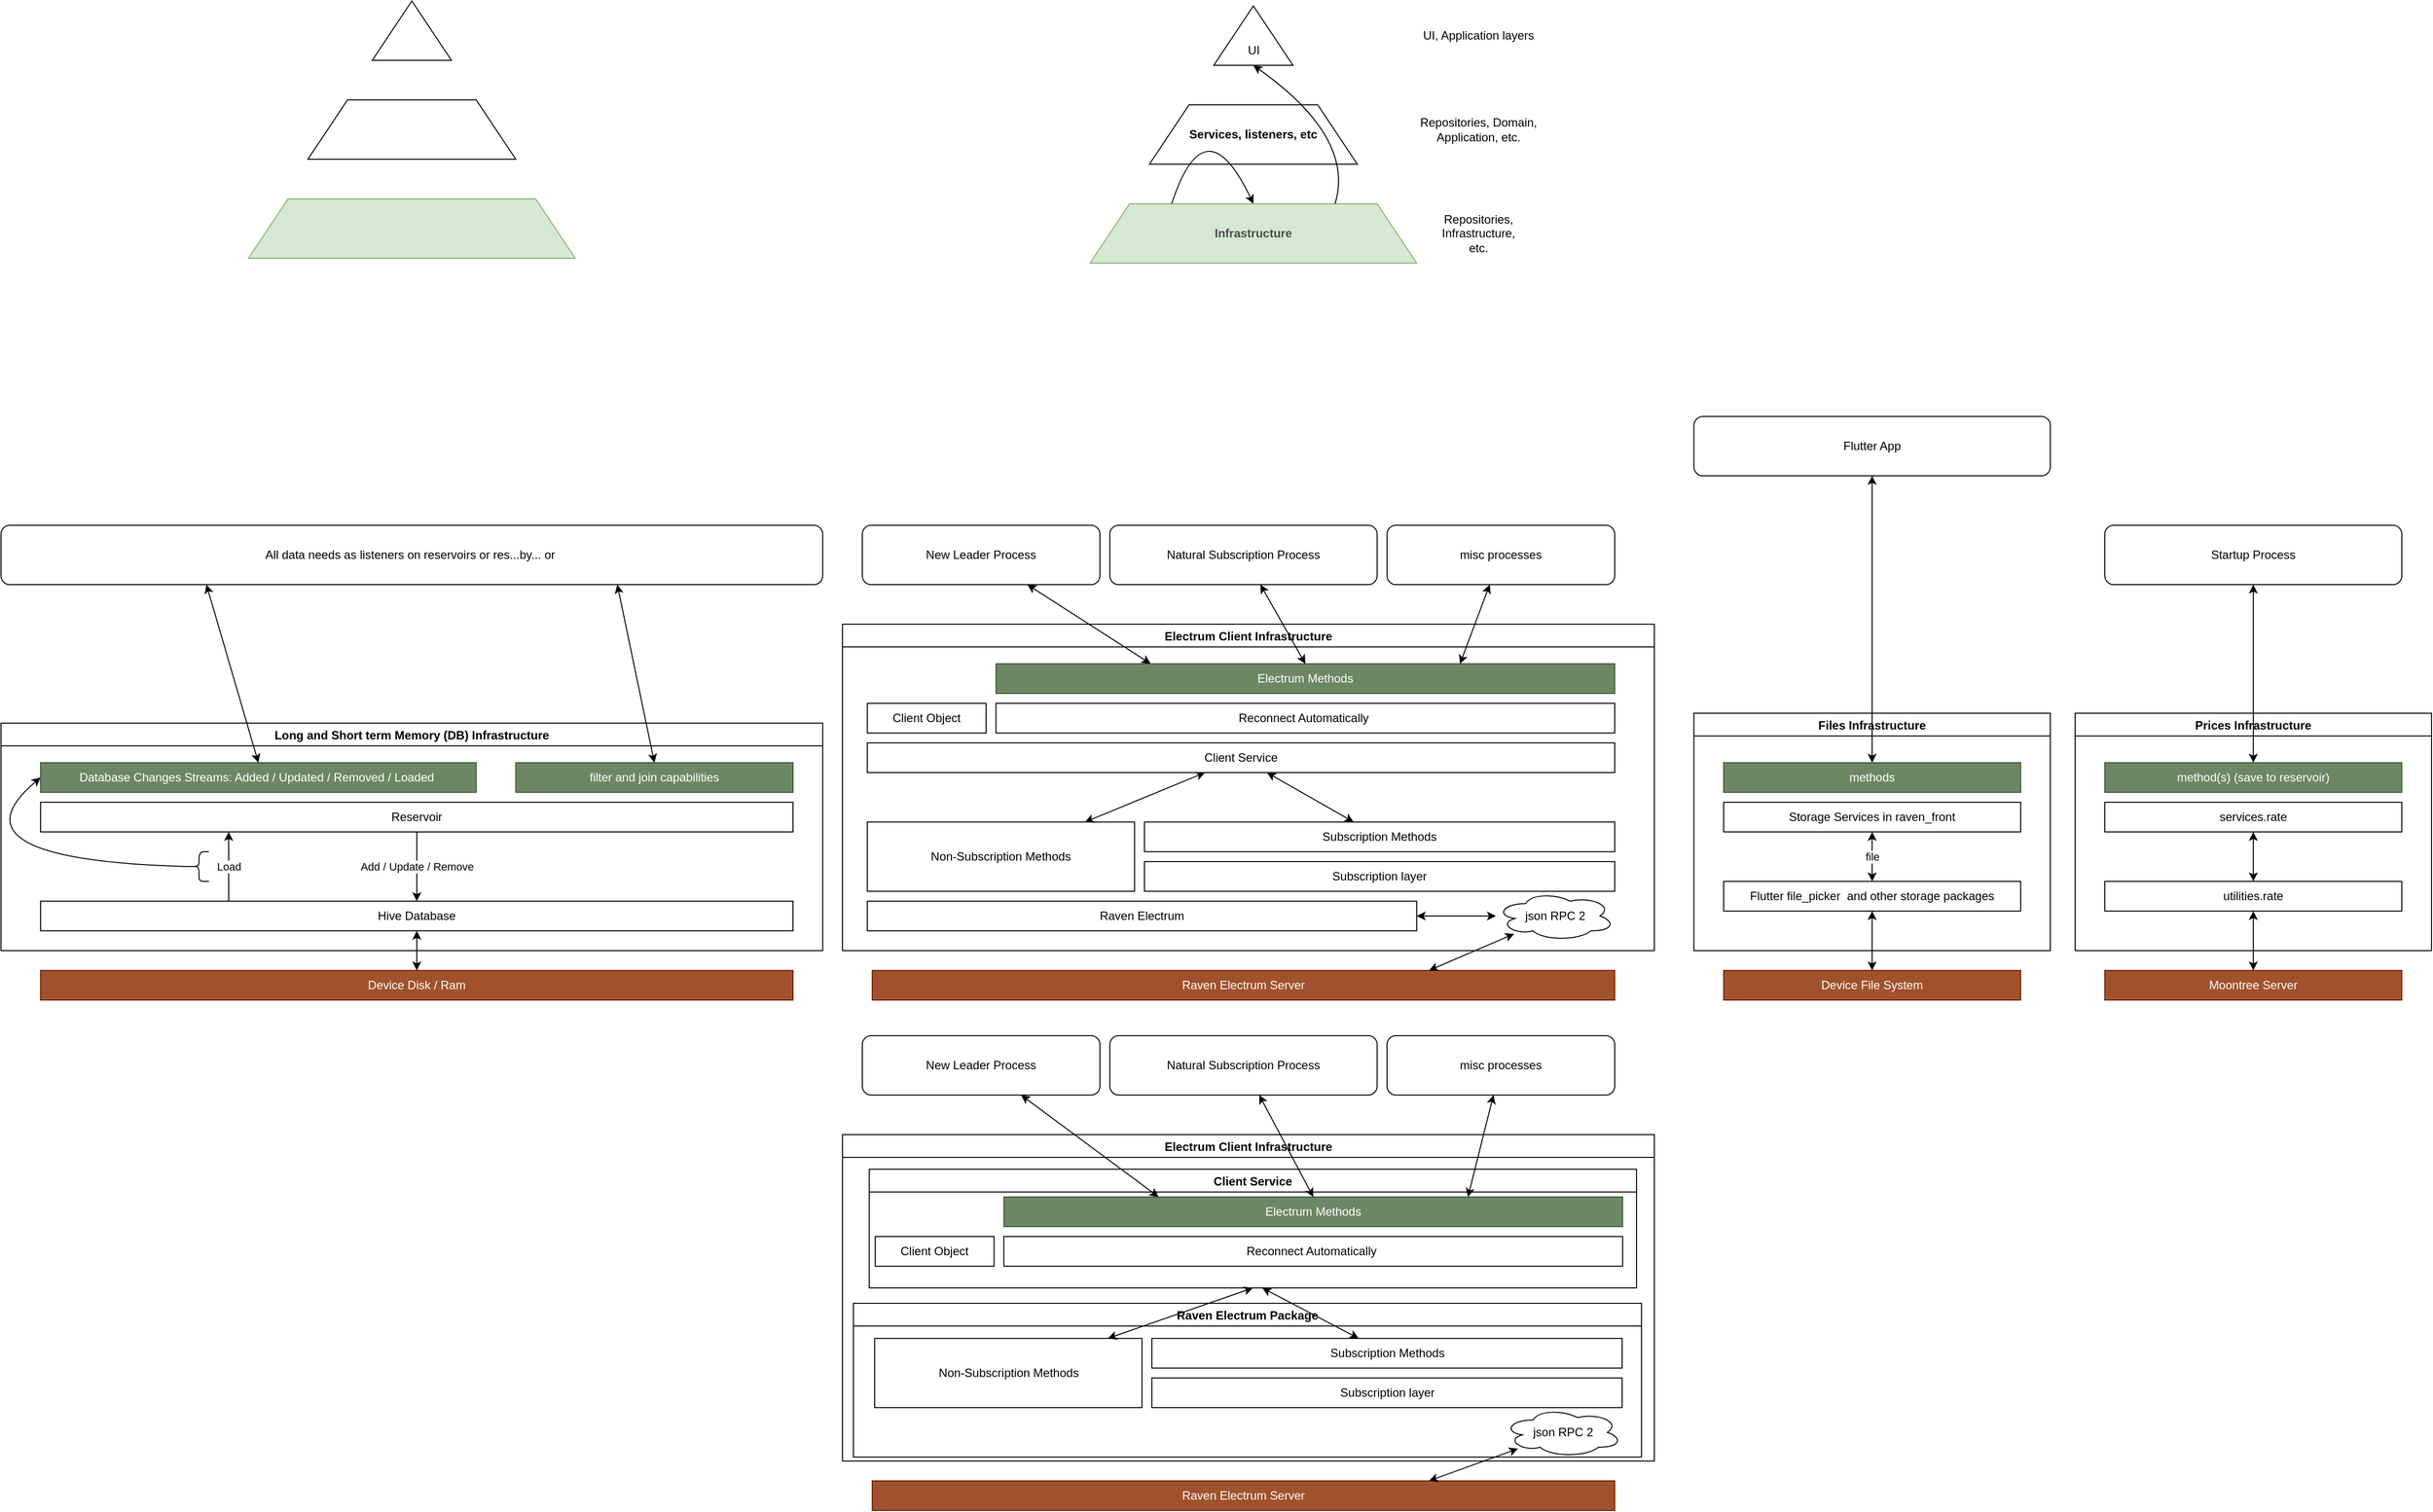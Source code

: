 <mxfile>
    <diagram id="gR0jCYZBGtHNL1Bc6hay" name="Page-1">
        <mxGraphModel dx="2295" dy="555" grid="0" gridSize="10" guides="1" tooltips="1" connect="1" arrows="1" fold="1" page="1" pageScale="1" pageWidth="850" pageHeight="1100" math="0" shadow="0">
            <root>
                <mxCell id="0"/>
                <mxCell id="1" parent="0"/>
                <mxCell id="28" style="edgeStyle=none;html=1;startArrow=classic;startFill=1;" parent="1" source="3" target="27" edge="1">
                    <mxGeometry relative="1" as="geometry"/>
                </mxCell>
                <mxCell id="23" value="Long and Short term Memory (DB) Infrastructure" style="swimlane;" parent="1" vertex="1">
                    <mxGeometry x="10" y="800" width="830" height="230" as="geometry"/>
                </mxCell>
                <mxCell id="3" value="Hive Database" style="rounded=0;whiteSpace=wrap;html=1;" parent="23" vertex="1">
                    <mxGeometry x="40" y="180" width="760" height="30" as="geometry"/>
                </mxCell>
                <mxCell id="5" value="Add / Update / Remove" style="edgeStyle=none;html=1;entryX=0.5;entryY=0;entryDx=0;entryDy=0;exitX=0.5;exitY=1;exitDx=0;exitDy=0;" parent="23" source="4" target="3" edge="1">
                    <mxGeometry relative="1" as="geometry"/>
                </mxCell>
                <mxCell id="4" value="Reservoir" style="rounded=0;whiteSpace=wrap;html=1;" parent="23" vertex="1">
                    <mxGeometry x="40" y="80" width="760" height="30" as="geometry"/>
                </mxCell>
                <mxCell id="17" value="Load" style="edgeStyle=none;html=1;exitX=0.25;exitY=0;exitDx=0;exitDy=0;entryX=0.25;entryY=1;entryDx=0;entryDy=0;" parent="23" source="3" target="4" edge="1">
                    <mxGeometry relative="1" as="geometry"/>
                </mxCell>
                <mxCell id="10" value="" style="curved=1;endArrow=classic;html=1;entryX=0;entryY=0.5;entryDx=0;entryDy=0;exitX=0.1;exitY=0.5;exitDx=0;exitDy=0;exitPerimeter=0;" parent="23" source="18" target="9" edge="1">
                    <mxGeometry width="50" height="50" relative="1" as="geometry">
                        <mxPoint x="190" y="140" as="sourcePoint"/>
                        <mxPoint x="810" y="50" as="targetPoint"/>
                        <Array as="points">
                            <mxPoint x="-60" y="139"/>
                        </Array>
                    </mxGeometry>
                </mxCell>
                <mxCell id="18" value="" style="shape=curlyBracket;whiteSpace=wrap;html=1;rounded=1;" parent="23" vertex="1">
                    <mxGeometry x="190" y="130" width="20" height="30" as="geometry"/>
                </mxCell>
                <mxCell id="9" value="Database Changes Streams: Added / Updated / Removed / Loaded&amp;nbsp;" style="rounded=0;whiteSpace=wrap;html=1;fillColor=#6d8764;fontColor=#ffffff;strokeColor=#3A5431;" parent="23" vertex="1">
                    <mxGeometry x="40" y="40" width="440" height="30" as="geometry"/>
                </mxCell>
                <mxCell id="20" value="filter and join capabilities" style="rounded=0;whiteSpace=wrap;html=1;fillColor=#6d8764;fontColor=#ffffff;strokeColor=#3A5431;" parent="23" vertex="1">
                    <mxGeometry x="520" y="40" width="280" height="30" as="geometry"/>
                </mxCell>
                <mxCell id="25" value="Electrum Client Infrastructure" style="swimlane;" parent="1" vertex="1">
                    <mxGeometry x="860" y="700" width="820" height="330" as="geometry"/>
                </mxCell>
                <mxCell id="33" style="edgeStyle=none;html=1;startArrow=classic;startFill=1;" parent="25" source="31" target="32" edge="1">
                    <mxGeometry relative="1" as="geometry"/>
                </mxCell>
                <mxCell id="31" value="Raven Electrum" style="rounded=0;whiteSpace=wrap;html=1;" parent="25" vertex="1">
                    <mxGeometry x="25" y="280" width="555" height="30" as="geometry"/>
                </mxCell>
                <mxCell id="32" value="json RPC 2" style="ellipse;shape=cloud;whiteSpace=wrap;html=1;" parent="25" vertex="1">
                    <mxGeometry x="660" y="270" width="120" height="50" as="geometry"/>
                </mxCell>
                <mxCell id="35" value="Subscription layer" style="rounded=0;whiteSpace=wrap;html=1;" parent="25" vertex="1">
                    <mxGeometry x="305" y="240" width="475" height="30" as="geometry"/>
                </mxCell>
                <mxCell id="36" value="Non-Subscription Methods" style="rounded=0;whiteSpace=wrap;html=1;" parent="25" vertex="1">
                    <mxGeometry x="25" y="200" width="270" height="70" as="geometry"/>
                </mxCell>
                <mxCell id="37" value="Subscription Methods" style="rounded=0;whiteSpace=wrap;html=1;" parent="25" vertex="1">
                    <mxGeometry x="305" y="200" width="475" height="30" as="geometry"/>
                </mxCell>
                <mxCell id="39" style="edgeStyle=none;html=1;startArrow=classic;startFill=1;" parent="25" source="38" target="36" edge="1">
                    <mxGeometry relative="1" as="geometry"/>
                </mxCell>
                <mxCell id="40" style="edgeStyle=none;html=1;startArrow=classic;startFill=1;" parent="25" source="38" target="37" edge="1">
                    <mxGeometry relative="1" as="geometry"/>
                </mxCell>
                <mxCell id="38" value="Client Service" style="rounded=0;whiteSpace=wrap;html=1;" parent="25" vertex="1">
                    <mxGeometry x="25" y="120" width="755" height="30" as="geometry"/>
                </mxCell>
                <mxCell id="41" value="Client Object" style="rounded=0;whiteSpace=wrap;html=1;" parent="25" vertex="1">
                    <mxGeometry x="25" y="80" width="120" height="30" as="geometry"/>
                </mxCell>
                <mxCell id="42" value="Reconnect Automatically&amp;nbsp;" style="rounded=0;whiteSpace=wrap;html=1;" parent="25" vertex="1">
                    <mxGeometry x="155" y="80" width="625" height="30" as="geometry"/>
                </mxCell>
                <mxCell id="43" value="Electrum Methods" style="rounded=0;whiteSpace=wrap;html=1;fillColor=#6d8764;fontColor=#ffffff;strokeColor=#3A5431;" parent="25" vertex="1">
                    <mxGeometry x="155" y="40" width="625" height="30" as="geometry"/>
                </mxCell>
                <mxCell id="26" value="Raven Electrum Server" style="rounded=0;whiteSpace=wrap;html=1;fillColor=#a0522d;fontColor=#ffffff;strokeColor=#6D1F00;" parent="1" vertex="1">
                    <mxGeometry x="890" y="1050" width="750" height="30" as="geometry"/>
                </mxCell>
                <mxCell id="27" value="Device Disk / Ram" style="rounded=0;whiteSpace=wrap;html=1;fillColor=#a0522d;fontColor=#ffffff;strokeColor=#6D1F00;" parent="1" vertex="1">
                    <mxGeometry x="50" y="1050" width="760" height="30" as="geometry"/>
                </mxCell>
                <mxCell id="29" value="" style="endArrow=classic;startArrow=classic;html=1;exitX=0.5;exitY=0;exitDx=0;exitDy=0;entryX=0.25;entryY=1;entryDx=0;entryDy=0;" parent="1" source="9" target="57" edge="1">
                    <mxGeometry width="50" height="50" relative="1" as="geometry">
                        <mxPoint x="490" y="770" as="sourcePoint"/>
                        <mxPoint x="270" y="670" as="targetPoint"/>
                    </mxGeometry>
                </mxCell>
                <mxCell id="30" value="" style="endArrow=classic;startArrow=classic;html=1;exitX=0.5;exitY=0;exitDx=0;exitDy=0;entryX=0.75;entryY=1;entryDx=0;entryDy=0;" parent="1" source="20" target="57" edge="1">
                    <mxGeometry width="50" height="50" relative="1" as="geometry">
                        <mxPoint x="490" y="770" as="sourcePoint"/>
                        <mxPoint x="670" y="670" as="targetPoint"/>
                    </mxGeometry>
                </mxCell>
                <mxCell id="34" style="edgeStyle=none;html=1;startArrow=classic;startFill=1;entryX=0.75;entryY=0;entryDx=0;entryDy=0;" parent="1" source="32" target="26" edge="1">
                    <mxGeometry relative="1" as="geometry">
                        <mxPoint x="1326" y="980" as="targetPoint"/>
                    </mxGeometry>
                </mxCell>
                <mxCell id="44" style="edgeStyle=none;html=1;startArrow=classic;startFill=1;exitX=0.5;exitY=0;exitDx=0;exitDy=0;" parent="1" source="43" target="49" edge="1">
                    <mxGeometry relative="1" as="geometry">
                        <mxPoint x="1375.526" y="630" as="targetPoint"/>
                    </mxGeometry>
                </mxCell>
                <mxCell id="47" style="edgeStyle=none;html=1;startArrow=classic;startFill=1;exitX=0.25;exitY=0;exitDx=0;exitDy=0;" parent="1" source="43" target="52" edge="1">
                    <mxGeometry relative="1" as="geometry">
                        <mxPoint x="1093.158" y="630" as="targetPoint"/>
                    </mxGeometry>
                </mxCell>
                <mxCell id="49" value="Natural Subscription Process" style="rounded=1;whiteSpace=wrap;html=1;" parent="1" vertex="1">
                    <mxGeometry x="1130" y="600" width="270" height="60" as="geometry"/>
                </mxCell>
                <mxCell id="52" value="New Leader Process" style="rounded=1;whiteSpace=wrap;html=1;" parent="1" vertex="1">
                    <mxGeometry x="880" y="600" width="240" height="60" as="geometry"/>
                </mxCell>
                <mxCell id="53" value="misc processes" style="rounded=1;whiteSpace=wrap;html=1;" parent="1" vertex="1">
                    <mxGeometry x="1410" y="600" width="230" height="60" as="geometry"/>
                </mxCell>
                <mxCell id="54" style="edgeStyle=none;html=1;startArrow=classic;startFill=1;exitX=0.75;exitY=0;exitDx=0;exitDy=0;" parent="1" source="43" target="53" edge="1">
                    <mxGeometry relative="1" as="geometry"/>
                </mxCell>
                <mxCell id="57" value="All data needs as listeners on reservoirs or res...by... or&amp;nbsp;" style="rounded=1;whiteSpace=wrap;html=1;" parent="1" vertex="1">
                    <mxGeometry x="10" y="600" width="830" height="60" as="geometry"/>
                </mxCell>
                <mxCell id="59" style="edgeStyle=none;html=1;startArrow=classic;startFill=1;" edge="1" parent="1" source="60" target="67">
                    <mxGeometry relative="1" as="geometry"/>
                </mxCell>
                <mxCell id="66" value="Files Infrastructure" style="swimlane;" vertex="1" parent="1">
                    <mxGeometry x="1720" y="790" width="360" height="240" as="geometry"/>
                </mxCell>
                <mxCell id="63" value="methods" style="rounded=0;whiteSpace=wrap;html=1;fillColor=#6d8764;fontColor=#ffffff;strokeColor=#3A5431;" vertex="1" parent="66">
                    <mxGeometry x="30" y="50" width="300" height="30" as="geometry"/>
                </mxCell>
                <mxCell id="62" value="Storage Services in raven_front" style="rounded=0;whiteSpace=wrap;html=1;" vertex="1" parent="66">
                    <mxGeometry x="30" y="90" width="300" height="30" as="geometry"/>
                </mxCell>
                <mxCell id="60" value="Flutter file_picker&amp;nbsp; and other storage packages" style="rounded=0;whiteSpace=wrap;html=1;" vertex="1" parent="66">
                    <mxGeometry x="30" y="170" width="300" height="30" as="geometry"/>
                </mxCell>
                <mxCell id="61" value="file" style="edgeStyle=none;html=1;entryX=0.5;entryY=0;entryDx=0;entryDy=0;exitX=0.5;exitY=1;exitDx=0;exitDy=0;startArrow=classic;startFill=1;" edge="1" parent="66" source="62" target="60">
                    <mxGeometry relative="1" as="geometry"/>
                </mxCell>
                <mxCell id="67" value="Device File System" style="rounded=0;whiteSpace=wrap;html=1;fillColor=#a0522d;fontColor=#ffffff;strokeColor=#6D1F00;" vertex="1" parent="1">
                    <mxGeometry x="1750" y="1050" width="300" height="30" as="geometry"/>
                </mxCell>
                <mxCell id="68" value="" style="endArrow=classic;startArrow=classic;html=1;exitX=0.5;exitY=0;exitDx=0;exitDy=0;" edge="1" parent="1" source="63" target="70">
                    <mxGeometry width="50" height="50" relative="1" as="geometry">
                        <mxPoint x="2180" y="770" as="sourcePoint"/>
                        <mxPoint x="1960" y="670" as="targetPoint"/>
                    </mxGeometry>
                </mxCell>
                <mxCell id="70" value="Flutter App" style="rounded=1;whiteSpace=wrap;html=1;" vertex="1" parent="1">
                    <mxGeometry x="1720" y="490" width="360" height="60" as="geometry"/>
                </mxCell>
                <mxCell id="74" value="Prices Infrastructure" style="swimlane;" vertex="1" parent="1">
                    <mxGeometry x="2105" y="790" width="360" height="240" as="geometry"/>
                </mxCell>
                <mxCell id="75" value="method(s) (save to reservoir)" style="rounded=0;whiteSpace=wrap;html=1;fillColor=#6d8764;fontColor=#ffffff;strokeColor=#3A5431;" vertex="1" parent="74">
                    <mxGeometry x="30" y="50" width="300" height="30" as="geometry"/>
                </mxCell>
                <mxCell id="76" value="services.rate" style="rounded=0;whiteSpace=wrap;html=1;" vertex="1" parent="74">
                    <mxGeometry x="30" y="90" width="300" height="30" as="geometry"/>
                </mxCell>
                <mxCell id="78" style="edgeStyle=none;html=1;entryX=0.5;entryY=1;entryDx=0;entryDy=0;startArrow=classic;startFill=1;" edge="1" parent="74" source="72" target="76">
                    <mxGeometry relative="1" as="geometry"/>
                </mxCell>
                <mxCell id="72" value="utilities.rate" style="rounded=0;whiteSpace=wrap;html=1;" vertex="1" parent="74">
                    <mxGeometry x="30" y="170" width="300" height="30" as="geometry"/>
                </mxCell>
                <mxCell id="77" value="Moontree Server" style="rounded=0;whiteSpace=wrap;html=1;fillColor=#a0522d;fontColor=#ffffff;strokeColor=#6D1F00;" vertex="1" parent="1">
                    <mxGeometry x="2135" y="1050" width="300" height="30" as="geometry"/>
                </mxCell>
                <mxCell id="71" style="edgeStyle=none;html=1;startArrow=classic;startFill=1;" edge="1" parent="1" source="72" target="77">
                    <mxGeometry relative="1" as="geometry"/>
                </mxCell>
                <mxCell id="79" value="Startup Process" style="rounded=1;whiteSpace=wrap;html=1;" vertex="1" parent="1">
                    <mxGeometry x="2135" y="600" width="300" height="60" as="geometry"/>
                </mxCell>
                <mxCell id="80" style="edgeStyle=none;html=1;entryX=0.5;entryY=1;entryDx=0;entryDy=0;startArrow=classic;startFill=1;" edge="1" parent="1" source="75" target="79">
                    <mxGeometry relative="1" as="geometry"/>
                </mxCell>
                <mxCell id="83" value="" style="triangle;whiteSpace=wrap;html=1;rotation=-90;" vertex="1" parent="1">
                    <mxGeometry x="395" y="60" width="60" height="80" as="geometry"/>
                </mxCell>
                <mxCell id="84" value="" style="shape=trapezoid;perimeter=trapezoidPerimeter;whiteSpace=wrap;html=1;fixedSize=1;size=40;" vertex="1" parent="1">
                    <mxGeometry x="320" y="170" width="210" height="60" as="geometry"/>
                </mxCell>
                <mxCell id="85" value="" style="shape=trapezoid;perimeter=trapezoidPerimeter;whiteSpace=wrap;html=1;fixedSize=1;size=40;fillColor=#d5e8d4;strokeColor=#82b366;" vertex="1" parent="1">
                    <mxGeometry x="260" y="270" width="330" height="60" as="geometry"/>
                </mxCell>
                <mxCell id="87" value="Electrum Client Infrastructure" style="swimlane;" vertex="1" parent="1">
                    <mxGeometry x="860" y="1216" width="820" height="330" as="geometry"/>
                </mxCell>
                <mxCell id="109" value="Raven Electrum Package" style="swimlane;" vertex="1" parent="87">
                    <mxGeometry x="11" y="170.5" width="796" height="155.5" as="geometry"/>
                </mxCell>
                <mxCell id="92" value="Non-Subscription Methods" style="rounded=0;whiteSpace=wrap;html=1;" vertex="1" parent="109">
                    <mxGeometry x="21.5" y="35.5" width="270" height="70" as="geometry"/>
                </mxCell>
                <mxCell id="93" value="Subscription Methods" style="rounded=0;whiteSpace=wrap;html=1;" vertex="1" parent="109">
                    <mxGeometry x="301.5" y="35.5" width="475" height="30" as="geometry"/>
                </mxCell>
                <mxCell id="91" value="Subscription layer" style="rounded=0;whiteSpace=wrap;html=1;" vertex="1" parent="109">
                    <mxGeometry x="301.5" y="75.5" width="475" height="30" as="geometry"/>
                </mxCell>
                <mxCell id="90" value="json RPC 2" style="ellipse;shape=cloud;whiteSpace=wrap;html=1;" vertex="1" parent="109">
                    <mxGeometry x="656.5" y="105.5" width="120" height="50" as="geometry"/>
                </mxCell>
                <mxCell id="110" value="Client Service" style="swimlane;" vertex="1" parent="87">
                    <mxGeometry x="27" y="35" width="775" height="120" as="geometry"/>
                </mxCell>
                <mxCell id="99" value="Electrum Methods" style="rounded=0;whiteSpace=wrap;html=1;fillColor=#6d8764;fontColor=#ffffff;strokeColor=#3A5431;" vertex="1" parent="110">
                    <mxGeometry x="136" y="28" width="625" height="30" as="geometry"/>
                </mxCell>
                <mxCell id="98" value="Reconnect Automatically&amp;nbsp;" style="rounded=0;whiteSpace=wrap;html=1;" vertex="1" parent="110">
                    <mxGeometry x="136" y="68" width="625" height="30" as="geometry"/>
                </mxCell>
                <mxCell id="97" value="Client Object" style="rounded=0;whiteSpace=wrap;html=1;" vertex="1" parent="110">
                    <mxGeometry x="6" y="68" width="120" height="30" as="geometry"/>
                </mxCell>
                <mxCell id="94" style="edgeStyle=none;html=1;startArrow=classic;startFill=1;exitX=0.5;exitY=1;exitDx=0;exitDy=0;" edge="1" parent="87" source="110" target="92">
                    <mxGeometry relative="1" as="geometry">
                        <mxPoint x="-442.206" y="147" as="sourcePoint"/>
                    </mxGeometry>
                </mxCell>
                <mxCell id="100" value="Raven Electrum Server" style="rounded=0;whiteSpace=wrap;html=1;fillColor=#a0522d;fontColor=#ffffff;strokeColor=#6D1F00;" vertex="1" parent="1">
                    <mxGeometry x="890" y="1566" width="750" height="30" as="geometry"/>
                </mxCell>
                <mxCell id="101" style="edgeStyle=none;html=1;startArrow=classic;startFill=1;entryX=0.75;entryY=0;entryDx=0;entryDy=0;" edge="1" parent="1" source="90" target="100">
                    <mxGeometry relative="1" as="geometry">
                        <mxPoint x="1326" y="1496" as="targetPoint"/>
                    </mxGeometry>
                </mxCell>
                <mxCell id="102" style="edgeStyle=none;html=1;startArrow=classic;startFill=1;exitX=0.5;exitY=0;exitDx=0;exitDy=0;" edge="1" parent="1" source="99" target="104">
                    <mxGeometry relative="1" as="geometry">
                        <mxPoint x="1375.526" y="1146" as="targetPoint"/>
                    </mxGeometry>
                </mxCell>
                <mxCell id="103" style="edgeStyle=none;html=1;startArrow=classic;startFill=1;exitX=0.25;exitY=0;exitDx=0;exitDy=0;" edge="1" parent="1" source="99" target="105">
                    <mxGeometry relative="1" as="geometry">
                        <mxPoint x="1093.158" y="1146" as="targetPoint"/>
                    </mxGeometry>
                </mxCell>
                <mxCell id="104" value="Natural Subscription Process" style="rounded=1;whiteSpace=wrap;html=1;" vertex="1" parent="1">
                    <mxGeometry x="1130" y="1116" width="270" height="60" as="geometry"/>
                </mxCell>
                <mxCell id="105" value="New Leader Process" style="rounded=1;whiteSpace=wrap;html=1;" vertex="1" parent="1">
                    <mxGeometry x="880" y="1116" width="240" height="60" as="geometry"/>
                </mxCell>
                <mxCell id="106" value="misc processes" style="rounded=1;whiteSpace=wrap;html=1;" vertex="1" parent="1">
                    <mxGeometry x="1410" y="1116" width="230" height="60" as="geometry"/>
                </mxCell>
                <mxCell id="107" style="edgeStyle=none;html=1;startArrow=classic;startFill=1;exitX=0.75;exitY=0;exitDx=0;exitDy=0;" edge="1" parent="1" source="99" target="106">
                    <mxGeometry relative="1" as="geometry"/>
                </mxCell>
                <mxCell id="95" style="edgeStyle=none;html=1;startArrow=classic;startFill=1;" edge="1" parent="1" target="93">
                    <mxGeometry relative="1" as="geometry">
                        <mxPoint x="1284" y="1371" as="sourcePoint"/>
                    </mxGeometry>
                </mxCell>
                <mxCell id="112" value="" style="triangle;whiteSpace=wrap;html=1;rotation=-90;fontStyle=1" vertex="1" parent="1">
                    <mxGeometry x="1245" y="65" width="60" height="80" as="geometry"/>
                </mxCell>
                <mxCell id="113" value="Services, listeners, etc" style="shape=trapezoid;perimeter=trapezoidPerimeter;whiteSpace=wrap;html=1;fixedSize=1;size=40;fontStyle=1" vertex="1" parent="1">
                    <mxGeometry x="1170" y="175" width="210" height="60" as="geometry"/>
                </mxCell>
                <mxCell id="114" value="&lt;font color=&quot;#4d4d4d&quot;&gt;Infrastructure&lt;/font&gt;" style="shape=trapezoid;perimeter=trapezoidPerimeter;whiteSpace=wrap;html=1;fixedSize=1;size=40;fillColor=#d5e8d4;strokeColor=#82b366;fontStyle=1" vertex="1" parent="1">
                    <mxGeometry x="1110" y="275" width="330" height="60" as="geometry"/>
                </mxCell>
                <mxCell id="115" value="" style="curved=1;endArrow=classic;html=1;entryX=0.5;entryY=0;entryDx=0;entryDy=0;exitX=0.25;exitY=0;exitDx=0;exitDy=0;" edge="1" parent="1" source="114" target="114">
                    <mxGeometry width="50" height="50" relative="1" as="geometry">
                        <mxPoint x="1426" y="214" as="sourcePoint"/>
                        <mxPoint x="1476" y="164" as="targetPoint"/>
                        <Array as="points">
                            <mxPoint x="1226" y="172"/>
                        </Array>
                    </mxGeometry>
                </mxCell>
                <mxCell id="116" value="" style="curved=1;endArrow=classic;html=1;entryX=0;entryY=0.5;entryDx=0;entryDy=0;exitX=0.75;exitY=0;exitDx=0;exitDy=0;" edge="1" parent="1" source="114" target="112">
                    <mxGeometry width="50" height="50" relative="1" as="geometry">
                        <mxPoint x="1455" y="180" as="sourcePoint"/>
                        <mxPoint x="1537.5" y="180" as="targetPoint"/>
                        <Array as="points">
                            <mxPoint x="1378" y="208"/>
                        </Array>
                    </mxGeometry>
                </mxCell>
                <mxCell id="117" value="Repositories, Domain, Application, etc." style="text;html=1;strokeColor=none;fillColor=none;align=center;verticalAlign=middle;whiteSpace=wrap;rounded=0;" vertex="1" parent="1">
                    <mxGeometry x="1413" y="185" width="179" height="30" as="geometry"/>
                </mxCell>
                <mxCell id="118" value="UI" style="text;html=1;strokeColor=none;fillColor=none;align=center;verticalAlign=middle;whiteSpace=wrap;rounded=0;" vertex="1" parent="1">
                    <mxGeometry x="1258" y="105" width="35" height="30" as="geometry"/>
                </mxCell>
                <mxCell id="119" value="UI, Application layers" style="text;html=1;strokeColor=none;fillColor=none;align=center;verticalAlign=middle;whiteSpace=wrap;rounded=0;" vertex="1" parent="1">
                    <mxGeometry x="1413" y="90" width="179" height="30" as="geometry"/>
                </mxCell>
                <mxCell id="120" value="Repositories,&lt;br&gt;Infrastructure,&lt;br&gt;etc." style="text;html=1;strokeColor=none;fillColor=none;align=center;verticalAlign=middle;whiteSpace=wrap;rounded=0;" vertex="1" parent="1">
                    <mxGeometry x="1413" y="290" width="179" height="30" as="geometry"/>
                </mxCell>
            </root>
        </mxGraphModel>
    </diagram>
</mxfile>